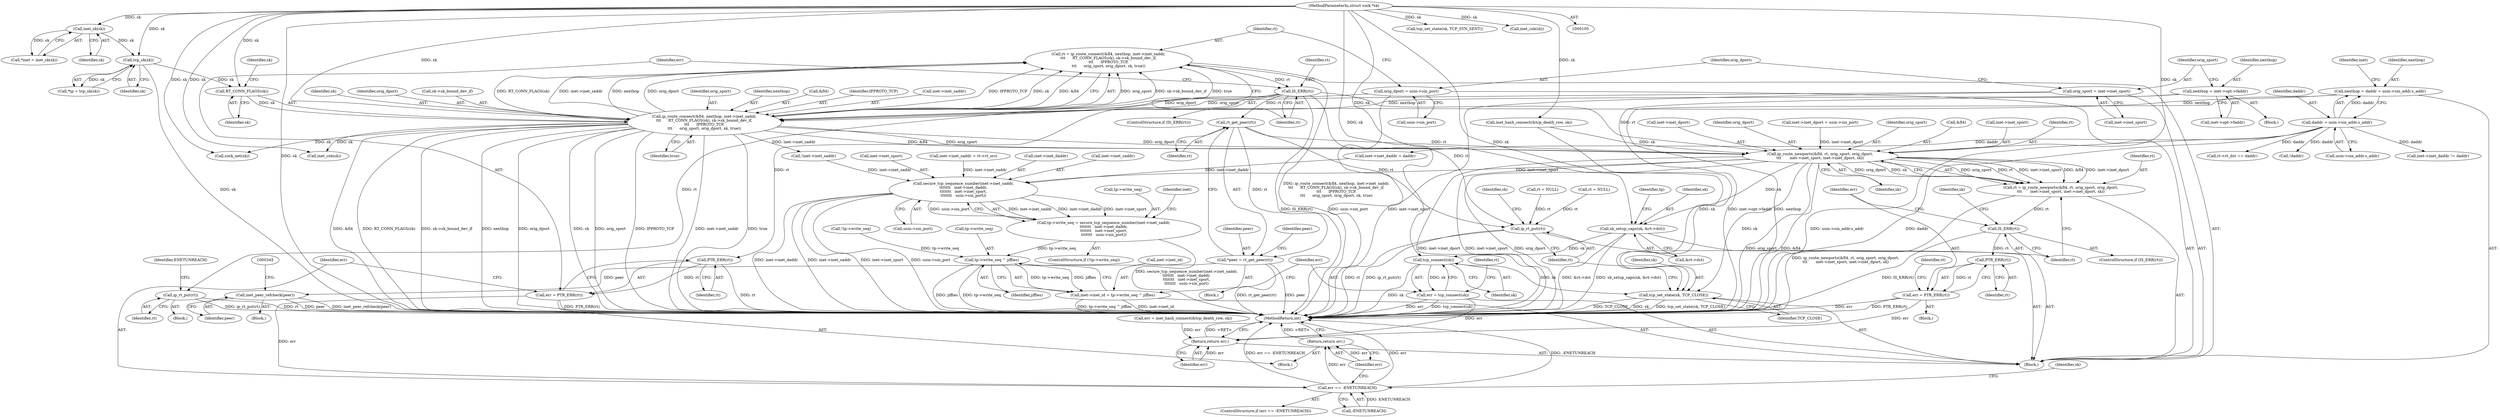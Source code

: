 digraph "0_linux_f6d8bd051c391c1c0458a30b2a7abcd939329259_29@API" {
"1000193" [label="(Call,rt = ip_route_connect(&fl4, nexthop, inet->inet_saddr,\n\t\t\t      RT_CONN_FLAGS(sk), sk->sk_bound_dev_if,\n\t\t\t      IPPROTO_TCP,\n\t\t\t      orig_sport, orig_dport, sk, true))"];
"1000195" [label="(Call,ip_route_connect(&fl4, nexthop, inet->inet_saddr,\n\t\t\t      RT_CONN_FLAGS(sk), sk->sk_bound_dev_if,\n\t\t\t      IPPROTO_TCP,\n\t\t\t      orig_sport, orig_dport, sk, true))"];
"1000150" [label="(Call,nexthop = daddr = usin->sin_addr.s_addr)"];
"1000152" [label="(Call,daddr = usin->sin_addr.s_addr)"];
"1000176" [label="(Call,nexthop = inet->opt->faddr)"];
"1000202" [label="(Call,RT_CONN_FLAGS(sk))"];
"1000124" [label="(Call,tcp_sk(sk))"];
"1000119" [label="(Call,inet_sk(sk))"];
"1000106" [label="(MethodParameterIn,struct sock *sk)"];
"1000183" [label="(Call,orig_sport = inet->inet_sport)"];
"1000188" [label="(Call,orig_dport = usin->sin_port)"];
"1000213" [label="(Call,IS_ERR(rt))"];
"1000218" [label="(Call,PTR_ERR(rt))"];
"1000216" [label="(Call,err = PTR_ERR(rt))"];
"1000221" [label="(Call,err == -ENETUNREACH)"];
"1000229" [label="(Return,return err;)"];
"1000240" [label="(Call,ip_rt_put(rt))"];
"1000334" [label="(Call,rt_get_peer(rt))"];
"1000332" [label="(Call,*peer = rt_get_peer(rt))"];
"1000339" [label="(Call,inet_peer_refcheck(peer))"];
"1000423" [label="(Call,ip_route_newports(&fl4, rt, orig_sport, orig_dport,\n\t\t\t       inet->inet_sport, inet->inet_dport, sk))"];
"1000421" [label="(Call,rt = ip_route_newports(&fl4, rt, orig_sport, orig_dport,\n\t\t\t       inet->inet_sport, inet->inet_dport, sk))"];
"1000437" [label="(Call,IS_ERR(rt))"];
"1000442" [label="(Call,PTR_ERR(rt))"];
"1000440" [label="(Call,err = PTR_ERR(rt))"];
"1000518" [label="(Return,return err;)"];
"1000453" [label="(Call,sk_setup_caps(sk, &rt->dst))"];
"1000492" [label="(Call,tcp_connect(sk))"];
"1000490" [label="(Call,err = tcp_connect(sk))"];
"1000503" [label="(Call,tcp_set_state(sk, TCP_CLOSE))"];
"1000468" [label="(Call,secure_tcp_sequence_number(inet->inet_saddr,\n\t\t\t\t\t\t\t   inet->inet_daddr,\n\t\t\t\t\t\t\t   inet->inet_sport,\n\t\t\t\t\t\t\t   usin->sin_port))"];
"1000464" [label="(Call,tp->write_seq = secure_tcp_sequence_number(inet->inet_saddr,\n\t\t\t\t\t\t\t   inet->inet_daddr,\n\t\t\t\t\t\t\t   inet->inet_sport,\n\t\t\t\t\t\t\t   usin->sin_port))"];
"1000485" [label="(Call,tp->write_seq ^ jiffies)"];
"1000481" [label="(Call,inet->inet_id = tp->write_seq ^ jiffies)"];
"1000506" [label="(Call,ip_rt_put(rt))"];
"1000486" [label="(Call,tp->write_seq)"];
"1000445" [label="(Identifier,rt)"];
"1000464" [label="(Call,tp->write_seq = secure_tcp_sequence_number(inet->inet_saddr,\n\t\t\t\t\t\t\t   inet->inet_daddr,\n\t\t\t\t\t\t\t   inet->inet_sport,\n\t\t\t\t\t\t\t   usin->sin_port))"];
"1000220" [label="(ControlStructure,if (err == -ENETUNREACH))"];
"1000462" [label="(Identifier,tp)"];
"1000151" [label="(Identifier,nexthop)"];
"1000422" [label="(Identifier,rt)"];
"1000212" [label="(ControlStructure,if (IS_ERR(rt)))"];
"1000117" [label="(Call,*inet = inet_sk(sk))"];
"1000213" [label="(Call,IS_ERR(rt))"];
"1000505" [label="(Identifier,TCP_CLOSE)"];
"1000210" [label="(Identifier,sk)"];
"1000219" [label="(Identifier,rt)"];
"1000468" [label="(Call,secure_tcp_sequence_number(inet->inet_saddr,\n\t\t\t\t\t\t\t   inet->inet_daddr,\n\t\t\t\t\t\t\t   inet->inet_sport,\n\t\t\t\t\t\t\t   usin->sin_port))"];
"1000494" [label="(Call,rt = NULL)"];
"1000460" [label="(Call,!tp->write_seq)"];
"1000211" [label="(Identifier,true)"];
"1000124" [label="(Call,tcp_sk(sk))"];
"1000441" [label="(Identifier,err)"];
"1000178" [label="(Call,inet->opt->faddr)"];
"1000217" [label="(Identifier,err)"];
"1000240" [label="(Call,ip_rt_put(rt))"];
"1000162" [label="(Identifier,inet)"];
"1000241" [label="(Identifier,rt)"];
"1000426" [label="(Identifier,rt)"];
"1000195" [label="(Call,ip_route_connect(&fl4, nexthop, inet->inet_saddr,\n\t\t\t      RT_CONN_FLAGS(sk), sk->sk_bound_dev_if,\n\t\t\t      IPPROTO_TCP,\n\t\t\t      orig_sport, orig_dport, sk, true))"];
"1000454" [label="(Identifier,sk)"];
"1000154" [label="(Call,usin->sin_addr.s_addr)"];
"1000176" [label="(Call,nexthop = inet->opt->faddr)"];
"1000510" [label="(Identifier,sk)"];
"1000209" [label="(Identifier,orig_dport)"];
"1000234" [label="(Identifier,rt)"];
"1000227" [label="(Identifier,sk)"];
"1000325" [label="(Call,rt->rt_dst == daddr)"];
"1000503" [label="(Call,tcp_set_state(sk, TCP_CLOSE))"];
"1000495" [label="(Identifier,rt)"];
"1000334" [label="(Call,rt_get_peer(rt))"];
"1000335" [label="(Identifier,rt)"];
"1000177" [label="(Identifier,nexthop)"];
"1000215" [label="(Block,)"];
"1000483" [label="(Identifier,inet)"];
"1000205" [label="(Identifier,sk)"];
"1000109" [label="(Block,)"];
"1000171" [label="(Call,!daddr)"];
"1000414" [label="(Call,inet_hash_connect(&tcp_death_row, sk))"];
"1000443" [label="(Identifier,rt)"];
"1000189" [label="(Identifier,orig_dport)"];
"1000453" [label="(Call,sk_setup_caps(sk, &rt->dst))"];
"1000520" [label="(MethodReturn,int)"];
"1000120" [label="(Identifier,sk)"];
"1000340" [label="(Identifier,peer)"];
"1000432" [label="(Call,inet->inet_dport)"];
"1000119" [label="(Call,inet_sk(sk))"];
"1000216" [label="(Call,err = PTR_ERR(rt))"];
"1000169" [label="(Block,)"];
"1000492" [label="(Call,tcp_connect(sk))"];
"1000489" [label="(Identifier,jiffies)"];
"1000423" [label="(Call,ip_route_newports(&fl4, rt, orig_sport, orig_dport,\n\t\t\t       inet->inet_sport, inet->inet_dport, sk))"];
"1000428" [label="(Identifier,orig_dport)"];
"1000244" [label="(Identifier,ENETUNREACH)"];
"1000226" [label="(Call,sock_net(sk))"];
"1000263" [label="(Call,!inet->inet_saddr)"];
"1000438" [label="(Identifier,rt)"];
"1000288" [label="(Call,inet->inet_daddr != daddr)"];
"1000436" [label="(ControlStructure,if (IS_ERR(rt)))"];
"1000444" [label="(Call,rt = NULL)"];
"1000482" [label="(Call,inet->inet_id)"];
"1000370" [label="(Call,inet->inet_dport = usin->sin_port)"];
"1000437" [label="(Call,IS_ERR(rt))"];
"1000330" [label="(Block,)"];
"1000490" [label="(Call,err = tcp_connect(sk))"];
"1000427" [label="(Identifier,orig_sport)"];
"1000491" [label="(Identifier,err)"];
"1000122" [label="(Call,*tp = tcp_sk(sk))"];
"1000475" [label="(Call,inet->inet_sport)"];
"1000222" [label="(Identifier,err)"];
"1000204" [label="(Call,sk->sk_bound_dev_if)"];
"1000485" [label="(Call,tp->write_seq ^ jiffies)"];
"1000190" [label="(Call,usin->sin_port)"];
"1000337" [label="(Identifier,peer)"];
"1000465" [label="(Call,tp->write_seq)"];
"1000409" [label="(Call,tcp_set_state(sk, TCP_SYN_SENT))"];
"1000230" [label="(Identifier,err)"];
"1000183" [label="(Call,orig_sport = inet->inet_sport)"];
"1000153" [label="(Identifier,daddr)"];
"1000421" [label="(Call,rt = ip_route_newports(&fl4, rt, orig_sport, orig_dport,\n\t\t\t       inet->inet_sport, inet->inet_dport, sk))"];
"1000106" [label="(MethodParameterIn,struct sock *sk)"];
"1000338" [label="(Block,)"];
"1000507" [label="(Identifier,rt)"];
"1000152" [label="(Call,daddr = usin->sin_addr.s_addr)"];
"1000150" [label="(Call,nexthop = daddr = usin->sin_addr.s_addr)"];
"1000394" [label="(Call,inet_csk(sk))"];
"1000208" [label="(Identifier,orig_sport)"];
"1000384" [label="(Call,inet_csk(sk))"];
"1000519" [label="(Identifier,err)"];
"1000439" [label="(Block,)"];
"1000481" [label="(Call,inet->inet_id = tp->write_seq ^ jiffies)"];
"1000188" [label="(Call,orig_dport = usin->sin_port)"];
"1000198" [label="(Identifier,nexthop)"];
"1000196" [label="(Call,&fl4)"];
"1000221" [label="(Call,err == -ENETUNREACH)"];
"1000267" [label="(Call,inet->inet_saddr = rt->rt_src)"];
"1000424" [label="(Call,&fl4)"];
"1000223" [label="(Call,-ENETUNREACH)"];
"1000194" [label="(Identifier,rt)"];
"1000478" [label="(Call,usin->sin_port)"];
"1000332" [label="(Call,*peer = rt_get_peer(rt))"];
"1000518" [label="(Return,return err;)"];
"1000504" [label="(Identifier,sk)"];
"1000184" [label="(Identifier,orig_sport)"];
"1000214" [label="(Identifier,rt)"];
"1000203" [label="(Identifier,sk)"];
"1000229" [label="(Return,return err;)"];
"1000207" [label="(Identifier,IPPROTO_TCP)"];
"1000472" [label="(Call,inet->inet_daddr)"];
"1000125" [label="(Identifier,sk)"];
"1000506" [label="(Call,ip_rt_put(rt))"];
"1000377" [label="(Call,inet->inet_daddr = daddr)"];
"1000429" [label="(Call,inet->inet_sport)"];
"1000202" [label="(Call,RT_CONN_FLAGS(sk))"];
"1000493" [label="(Identifier,sk)"];
"1000450" [label="(Identifier,sk)"];
"1000412" [label="(Call,err = inet_hash_connect(&tcp_death_row, sk))"];
"1000440" [label="(Call,err = PTR_ERR(rt))"];
"1000455" [label="(Call,&rt->dst)"];
"1000218" [label="(Call,PTR_ERR(rt))"];
"1000333" [label="(Identifier,peer)"];
"1000469" [label="(Call,inet->inet_saddr)"];
"1000339" [label="(Call,inet_peer_refcheck(peer))"];
"1000459" [label="(ControlStructure,if (!tp->write_seq))"];
"1000442" [label="(Call,PTR_ERR(rt))"];
"1000185" [label="(Call,inet->inet_sport)"];
"1000199" [label="(Call,inet->inet_saddr)"];
"1000193" [label="(Call,rt = ip_route_connect(&fl4, nexthop, inet->inet_saddr,\n\t\t\t      RT_CONN_FLAGS(sk), sk->sk_bound_dev_if,\n\t\t\t      IPPROTO_TCP,\n\t\t\t      orig_sport, orig_dport, sk, true))"];
"1000435" [label="(Identifier,sk)"];
"1000239" [label="(Block,)"];
"1000193" -> "1000109"  [label="AST: "];
"1000193" -> "1000195"  [label="CFG: "];
"1000194" -> "1000193"  [label="AST: "];
"1000195" -> "1000193"  [label="AST: "];
"1000214" -> "1000193"  [label="CFG: "];
"1000193" -> "1000520"  [label="DDG: ip_route_connect(&fl4, nexthop, inet->inet_saddr,\n\t\t\t      RT_CONN_FLAGS(sk), sk->sk_bound_dev_if,\n\t\t\t      IPPROTO_TCP,\n\t\t\t      orig_sport, orig_dport, sk, true)"];
"1000195" -> "1000193"  [label="DDG: orig_sport"];
"1000195" -> "1000193"  [label="DDG: sk->sk_bound_dev_if"];
"1000195" -> "1000193"  [label="DDG: true"];
"1000195" -> "1000193"  [label="DDG: RT_CONN_FLAGS(sk)"];
"1000195" -> "1000193"  [label="DDG: inet->inet_saddr"];
"1000195" -> "1000193"  [label="DDG: &fl4"];
"1000195" -> "1000193"  [label="DDG: nexthop"];
"1000195" -> "1000193"  [label="DDG: orig_dport"];
"1000195" -> "1000193"  [label="DDG: IPPROTO_TCP"];
"1000195" -> "1000193"  [label="DDG: sk"];
"1000193" -> "1000213"  [label="DDG: rt"];
"1000195" -> "1000211"  [label="CFG: "];
"1000196" -> "1000195"  [label="AST: "];
"1000198" -> "1000195"  [label="AST: "];
"1000199" -> "1000195"  [label="AST: "];
"1000202" -> "1000195"  [label="AST: "];
"1000204" -> "1000195"  [label="AST: "];
"1000207" -> "1000195"  [label="AST: "];
"1000208" -> "1000195"  [label="AST: "];
"1000209" -> "1000195"  [label="AST: "];
"1000210" -> "1000195"  [label="AST: "];
"1000211" -> "1000195"  [label="AST: "];
"1000195" -> "1000520"  [label="DDG: orig_dport"];
"1000195" -> "1000520"  [label="DDG: sk"];
"1000195" -> "1000520"  [label="DDG: orig_sport"];
"1000195" -> "1000520"  [label="DDG: IPPROTO_TCP"];
"1000195" -> "1000520"  [label="DDG: inet->inet_saddr"];
"1000195" -> "1000520"  [label="DDG: true"];
"1000195" -> "1000520"  [label="DDG: &fl4"];
"1000195" -> "1000520"  [label="DDG: RT_CONN_FLAGS(sk)"];
"1000195" -> "1000520"  [label="DDG: sk->sk_bound_dev_if"];
"1000195" -> "1000520"  [label="DDG: nexthop"];
"1000150" -> "1000195"  [label="DDG: nexthop"];
"1000176" -> "1000195"  [label="DDG: nexthop"];
"1000202" -> "1000195"  [label="DDG: sk"];
"1000183" -> "1000195"  [label="DDG: orig_sport"];
"1000188" -> "1000195"  [label="DDG: orig_dport"];
"1000106" -> "1000195"  [label="DDG: sk"];
"1000195" -> "1000226"  [label="DDG: sk"];
"1000195" -> "1000263"  [label="DDG: inet->inet_saddr"];
"1000195" -> "1000384"  [label="DDG: sk"];
"1000195" -> "1000423"  [label="DDG: &fl4"];
"1000195" -> "1000423"  [label="DDG: orig_sport"];
"1000195" -> "1000423"  [label="DDG: orig_dport"];
"1000150" -> "1000109"  [label="AST: "];
"1000150" -> "1000152"  [label="CFG: "];
"1000151" -> "1000150"  [label="AST: "];
"1000152" -> "1000150"  [label="AST: "];
"1000162" -> "1000150"  [label="CFG: "];
"1000150" -> "1000520"  [label="DDG: nexthop"];
"1000152" -> "1000150"  [label="DDG: daddr"];
"1000152" -> "1000154"  [label="CFG: "];
"1000153" -> "1000152"  [label="AST: "];
"1000154" -> "1000152"  [label="AST: "];
"1000152" -> "1000520"  [label="DDG: usin->sin_addr.s_addr"];
"1000152" -> "1000520"  [label="DDG: daddr"];
"1000152" -> "1000171"  [label="DDG: daddr"];
"1000152" -> "1000288"  [label="DDG: daddr"];
"1000152" -> "1000325"  [label="DDG: daddr"];
"1000152" -> "1000377"  [label="DDG: daddr"];
"1000176" -> "1000169"  [label="AST: "];
"1000176" -> "1000178"  [label="CFG: "];
"1000177" -> "1000176"  [label="AST: "];
"1000178" -> "1000176"  [label="AST: "];
"1000184" -> "1000176"  [label="CFG: "];
"1000176" -> "1000520"  [label="DDG: inet->opt->faddr"];
"1000202" -> "1000203"  [label="CFG: "];
"1000203" -> "1000202"  [label="AST: "];
"1000205" -> "1000202"  [label="CFG: "];
"1000124" -> "1000202"  [label="DDG: sk"];
"1000106" -> "1000202"  [label="DDG: sk"];
"1000124" -> "1000122"  [label="AST: "];
"1000124" -> "1000125"  [label="CFG: "];
"1000125" -> "1000124"  [label="AST: "];
"1000122" -> "1000124"  [label="CFG: "];
"1000124" -> "1000520"  [label="DDG: sk"];
"1000124" -> "1000122"  [label="DDG: sk"];
"1000119" -> "1000124"  [label="DDG: sk"];
"1000106" -> "1000124"  [label="DDG: sk"];
"1000119" -> "1000117"  [label="AST: "];
"1000119" -> "1000120"  [label="CFG: "];
"1000120" -> "1000119"  [label="AST: "];
"1000117" -> "1000119"  [label="CFG: "];
"1000119" -> "1000117"  [label="DDG: sk"];
"1000106" -> "1000119"  [label="DDG: sk"];
"1000106" -> "1000105"  [label="AST: "];
"1000106" -> "1000520"  [label="DDG: sk"];
"1000106" -> "1000226"  [label="DDG: sk"];
"1000106" -> "1000384"  [label="DDG: sk"];
"1000106" -> "1000394"  [label="DDG: sk"];
"1000106" -> "1000409"  [label="DDG: sk"];
"1000106" -> "1000414"  [label="DDG: sk"];
"1000106" -> "1000423"  [label="DDG: sk"];
"1000106" -> "1000453"  [label="DDG: sk"];
"1000106" -> "1000492"  [label="DDG: sk"];
"1000106" -> "1000503"  [label="DDG: sk"];
"1000183" -> "1000109"  [label="AST: "];
"1000183" -> "1000185"  [label="CFG: "];
"1000184" -> "1000183"  [label="AST: "];
"1000185" -> "1000183"  [label="AST: "];
"1000189" -> "1000183"  [label="CFG: "];
"1000183" -> "1000520"  [label="DDG: inet->inet_sport"];
"1000188" -> "1000109"  [label="AST: "];
"1000188" -> "1000190"  [label="CFG: "];
"1000189" -> "1000188"  [label="AST: "];
"1000190" -> "1000188"  [label="AST: "];
"1000194" -> "1000188"  [label="CFG: "];
"1000188" -> "1000520"  [label="DDG: usin->sin_port"];
"1000213" -> "1000212"  [label="AST: "];
"1000213" -> "1000214"  [label="CFG: "];
"1000214" -> "1000213"  [label="AST: "];
"1000217" -> "1000213"  [label="CFG: "];
"1000234" -> "1000213"  [label="CFG: "];
"1000213" -> "1000520"  [label="DDG: IS_ERR(rt)"];
"1000213" -> "1000218"  [label="DDG: rt"];
"1000213" -> "1000240"  [label="DDG: rt"];
"1000213" -> "1000334"  [label="DDG: rt"];
"1000213" -> "1000423"  [label="DDG: rt"];
"1000213" -> "1000506"  [label="DDG: rt"];
"1000218" -> "1000216"  [label="AST: "];
"1000218" -> "1000219"  [label="CFG: "];
"1000219" -> "1000218"  [label="AST: "];
"1000216" -> "1000218"  [label="CFG: "];
"1000218" -> "1000520"  [label="DDG: rt"];
"1000218" -> "1000216"  [label="DDG: rt"];
"1000216" -> "1000215"  [label="AST: "];
"1000217" -> "1000216"  [label="AST: "];
"1000222" -> "1000216"  [label="CFG: "];
"1000216" -> "1000520"  [label="DDG: PTR_ERR(rt)"];
"1000216" -> "1000221"  [label="DDG: err"];
"1000221" -> "1000220"  [label="AST: "];
"1000221" -> "1000223"  [label="CFG: "];
"1000222" -> "1000221"  [label="AST: "];
"1000223" -> "1000221"  [label="AST: "];
"1000227" -> "1000221"  [label="CFG: "];
"1000230" -> "1000221"  [label="CFG: "];
"1000221" -> "1000520"  [label="DDG: err == -ENETUNREACH"];
"1000221" -> "1000520"  [label="DDG: -ENETUNREACH"];
"1000221" -> "1000520"  [label="DDG: err"];
"1000223" -> "1000221"  [label="DDG: ENETUNREACH"];
"1000221" -> "1000229"  [label="DDG: err"];
"1000229" -> "1000215"  [label="AST: "];
"1000229" -> "1000230"  [label="CFG: "];
"1000230" -> "1000229"  [label="AST: "];
"1000520" -> "1000229"  [label="CFG: "];
"1000229" -> "1000520"  [label="DDG: <RET>"];
"1000230" -> "1000229"  [label="DDG: err"];
"1000240" -> "1000239"  [label="AST: "];
"1000240" -> "1000241"  [label="CFG: "];
"1000241" -> "1000240"  [label="AST: "];
"1000244" -> "1000240"  [label="CFG: "];
"1000240" -> "1000520"  [label="DDG: ip_rt_put(rt)"];
"1000240" -> "1000520"  [label="DDG: rt"];
"1000334" -> "1000332"  [label="AST: "];
"1000334" -> "1000335"  [label="CFG: "];
"1000335" -> "1000334"  [label="AST: "];
"1000332" -> "1000334"  [label="CFG: "];
"1000334" -> "1000332"  [label="DDG: rt"];
"1000334" -> "1000423"  [label="DDG: rt"];
"1000334" -> "1000506"  [label="DDG: rt"];
"1000332" -> "1000330"  [label="AST: "];
"1000333" -> "1000332"  [label="AST: "];
"1000337" -> "1000332"  [label="CFG: "];
"1000332" -> "1000520"  [label="DDG: rt_get_peer(rt)"];
"1000332" -> "1000520"  [label="DDG: peer"];
"1000332" -> "1000339"  [label="DDG: peer"];
"1000339" -> "1000338"  [label="AST: "];
"1000339" -> "1000340"  [label="CFG: "];
"1000340" -> "1000339"  [label="AST: "];
"1000345" -> "1000339"  [label="CFG: "];
"1000339" -> "1000520"  [label="DDG: inet_peer_refcheck(peer)"];
"1000339" -> "1000520"  [label="DDG: peer"];
"1000423" -> "1000421"  [label="AST: "];
"1000423" -> "1000435"  [label="CFG: "];
"1000424" -> "1000423"  [label="AST: "];
"1000426" -> "1000423"  [label="AST: "];
"1000427" -> "1000423"  [label="AST: "];
"1000428" -> "1000423"  [label="AST: "];
"1000429" -> "1000423"  [label="AST: "];
"1000432" -> "1000423"  [label="AST: "];
"1000435" -> "1000423"  [label="AST: "];
"1000421" -> "1000423"  [label="CFG: "];
"1000423" -> "1000520"  [label="DDG: orig_dport"];
"1000423" -> "1000520"  [label="DDG: orig_sport"];
"1000423" -> "1000520"  [label="DDG: &fl4"];
"1000423" -> "1000520"  [label="DDG: inet->inet_dport"];
"1000423" -> "1000520"  [label="DDG: inet->inet_sport"];
"1000423" -> "1000421"  [label="DDG: orig_sport"];
"1000423" -> "1000421"  [label="DDG: rt"];
"1000423" -> "1000421"  [label="DDG: inet->inet_sport"];
"1000423" -> "1000421"  [label="DDG: &fl4"];
"1000423" -> "1000421"  [label="DDG: inet->inet_dport"];
"1000423" -> "1000421"  [label="DDG: orig_dport"];
"1000423" -> "1000421"  [label="DDG: sk"];
"1000370" -> "1000423"  [label="DDG: inet->inet_dport"];
"1000414" -> "1000423"  [label="DDG: sk"];
"1000423" -> "1000453"  [label="DDG: sk"];
"1000423" -> "1000468"  [label="DDG: inet->inet_sport"];
"1000423" -> "1000503"  [label="DDG: sk"];
"1000421" -> "1000109"  [label="AST: "];
"1000422" -> "1000421"  [label="AST: "];
"1000438" -> "1000421"  [label="CFG: "];
"1000421" -> "1000520"  [label="DDG: ip_route_newports(&fl4, rt, orig_sport, orig_dport,\n\t\t\t       inet->inet_sport, inet->inet_dport, sk)"];
"1000421" -> "1000437"  [label="DDG: rt"];
"1000437" -> "1000436"  [label="AST: "];
"1000437" -> "1000438"  [label="CFG: "];
"1000438" -> "1000437"  [label="AST: "];
"1000441" -> "1000437"  [label="CFG: "];
"1000450" -> "1000437"  [label="CFG: "];
"1000437" -> "1000520"  [label="DDG: IS_ERR(rt)"];
"1000437" -> "1000442"  [label="DDG: rt"];
"1000442" -> "1000440"  [label="AST: "];
"1000442" -> "1000443"  [label="CFG: "];
"1000443" -> "1000442"  [label="AST: "];
"1000440" -> "1000442"  [label="CFG: "];
"1000442" -> "1000440"  [label="DDG: rt"];
"1000440" -> "1000439"  [label="AST: "];
"1000441" -> "1000440"  [label="AST: "];
"1000445" -> "1000440"  [label="CFG: "];
"1000440" -> "1000520"  [label="DDG: PTR_ERR(rt)"];
"1000440" -> "1000520"  [label="DDG: err"];
"1000440" -> "1000518"  [label="DDG: err"];
"1000518" -> "1000109"  [label="AST: "];
"1000518" -> "1000519"  [label="CFG: "];
"1000519" -> "1000518"  [label="AST: "];
"1000520" -> "1000518"  [label="CFG: "];
"1000518" -> "1000520"  [label="DDG: <RET>"];
"1000519" -> "1000518"  [label="DDG: err"];
"1000490" -> "1000518"  [label="DDG: err"];
"1000412" -> "1000518"  [label="DDG: err"];
"1000453" -> "1000109"  [label="AST: "];
"1000453" -> "1000455"  [label="CFG: "];
"1000454" -> "1000453"  [label="AST: "];
"1000455" -> "1000453"  [label="AST: "];
"1000462" -> "1000453"  [label="CFG: "];
"1000453" -> "1000520"  [label="DDG: &rt->dst"];
"1000453" -> "1000520"  [label="DDG: sk_setup_caps(sk, &rt->dst)"];
"1000453" -> "1000492"  [label="DDG: sk"];
"1000492" -> "1000490"  [label="AST: "];
"1000492" -> "1000493"  [label="CFG: "];
"1000493" -> "1000492"  [label="AST: "];
"1000490" -> "1000492"  [label="CFG: "];
"1000492" -> "1000520"  [label="DDG: sk"];
"1000492" -> "1000490"  [label="DDG: sk"];
"1000492" -> "1000503"  [label="DDG: sk"];
"1000490" -> "1000109"  [label="AST: "];
"1000491" -> "1000490"  [label="AST: "];
"1000495" -> "1000490"  [label="CFG: "];
"1000490" -> "1000520"  [label="DDG: err"];
"1000490" -> "1000520"  [label="DDG: tcp_connect(sk)"];
"1000503" -> "1000109"  [label="AST: "];
"1000503" -> "1000505"  [label="CFG: "];
"1000504" -> "1000503"  [label="AST: "];
"1000505" -> "1000503"  [label="AST: "];
"1000507" -> "1000503"  [label="CFG: "];
"1000503" -> "1000520"  [label="DDG: tcp_set_state(sk, TCP_CLOSE)"];
"1000503" -> "1000520"  [label="DDG: TCP_CLOSE"];
"1000503" -> "1000520"  [label="DDG: sk"];
"1000414" -> "1000503"  [label="DDG: sk"];
"1000468" -> "1000464"  [label="AST: "];
"1000468" -> "1000478"  [label="CFG: "];
"1000469" -> "1000468"  [label="AST: "];
"1000472" -> "1000468"  [label="AST: "];
"1000475" -> "1000468"  [label="AST: "];
"1000478" -> "1000468"  [label="AST: "];
"1000464" -> "1000468"  [label="CFG: "];
"1000468" -> "1000520"  [label="DDG: inet->inet_daddr"];
"1000468" -> "1000520"  [label="DDG: inet->inet_saddr"];
"1000468" -> "1000520"  [label="DDG: inet->inet_sport"];
"1000468" -> "1000520"  [label="DDG: usin->sin_port"];
"1000468" -> "1000464"  [label="DDG: inet->inet_saddr"];
"1000468" -> "1000464"  [label="DDG: inet->inet_daddr"];
"1000468" -> "1000464"  [label="DDG: inet->inet_sport"];
"1000468" -> "1000464"  [label="DDG: usin->sin_port"];
"1000267" -> "1000468"  [label="DDG: inet->inet_saddr"];
"1000263" -> "1000468"  [label="DDG: inet->inet_saddr"];
"1000377" -> "1000468"  [label="DDG: inet->inet_daddr"];
"1000464" -> "1000459"  [label="AST: "];
"1000465" -> "1000464"  [label="AST: "];
"1000483" -> "1000464"  [label="CFG: "];
"1000464" -> "1000520"  [label="DDG: secure_tcp_sequence_number(inet->inet_saddr,\n\t\t\t\t\t\t\t   inet->inet_daddr,\n\t\t\t\t\t\t\t   inet->inet_sport,\n\t\t\t\t\t\t\t   usin->sin_port)"];
"1000464" -> "1000485"  [label="DDG: tp->write_seq"];
"1000485" -> "1000481"  [label="AST: "];
"1000485" -> "1000489"  [label="CFG: "];
"1000486" -> "1000485"  [label="AST: "];
"1000489" -> "1000485"  [label="AST: "];
"1000481" -> "1000485"  [label="CFG: "];
"1000485" -> "1000520"  [label="DDG: tp->write_seq"];
"1000485" -> "1000520"  [label="DDG: jiffies"];
"1000485" -> "1000481"  [label="DDG: tp->write_seq"];
"1000485" -> "1000481"  [label="DDG: jiffies"];
"1000460" -> "1000485"  [label="DDG: tp->write_seq"];
"1000481" -> "1000109"  [label="AST: "];
"1000482" -> "1000481"  [label="AST: "];
"1000491" -> "1000481"  [label="CFG: "];
"1000481" -> "1000520"  [label="DDG: tp->write_seq ^ jiffies"];
"1000481" -> "1000520"  [label="DDG: inet->inet_id"];
"1000506" -> "1000109"  [label="AST: "];
"1000506" -> "1000507"  [label="CFG: "];
"1000507" -> "1000506"  [label="AST: "];
"1000510" -> "1000506"  [label="CFG: "];
"1000506" -> "1000520"  [label="DDG: ip_rt_put(rt)"];
"1000506" -> "1000520"  [label="DDG: rt"];
"1000494" -> "1000506"  [label="DDG: rt"];
"1000444" -> "1000506"  [label="DDG: rt"];
}
